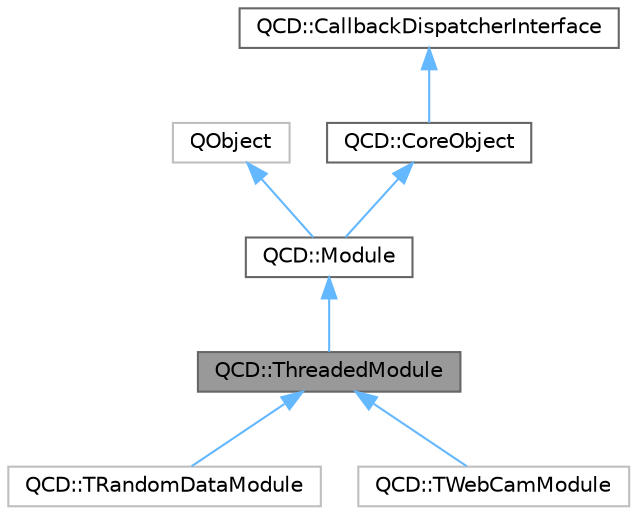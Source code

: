 digraph "QCD::ThreadedModule"
{
 // LATEX_PDF_SIZE
  bgcolor="transparent";
  edge [fontname=Helvetica,fontsize=10,labelfontname=Helvetica,labelfontsize=10];
  node [fontname=Helvetica,fontsize=10,shape=box,height=0.2,width=0.4];
  Node1 [label="QCD::ThreadedModule",height=0.2,width=0.4,color="gray40", fillcolor="grey60", style="filled", fontcolor="black",tooltip="Base class for all threaded modules."];
  Node2 -> Node1 [dir="back",color="steelblue1",style="solid"];
  Node2 [label="QCD::Module",height=0.2,width=0.4,color="gray40", fillcolor="white", style="filled",URL="$classQCD_1_1Module.html",tooltip="Base class for all modules."];
  Node3 -> Node2 [dir="back",color="steelblue1",style="solid"];
  Node3 [label="QObject",height=0.2,width=0.4,color="grey75", fillcolor="white", style="filled",tooltip=" "];
  Node4 -> Node2 [dir="back",color="steelblue1",style="solid"];
  Node4 [label="QCD::CoreObject",height=0.2,width=0.4,color="gray40", fillcolor="white", style="filled",URL="$classQCD_1_1CoreObject.html",tooltip="core object extended by all QCD classes"];
  Node5 -> Node4 [dir="back",color="steelblue1",style="solid"];
  Node5 [label="QCD::CallbackDispatcherInterface",height=0.2,width=0.4,color="gray40", fillcolor="white", style="filled",URL="$classQCD_1_1CallbackDispatcherInterface.html",tooltip="Interface definition for callback dispatchers."];
  Node1 -> Node6 [dir="back",color="steelblue1",style="solid"];
  Node6 [label="QCD::TRandomDataModule",height=0.2,width=0.4,color="grey75", fillcolor="white", style="filled",URL="$classQCD_1_1TRandomDataModule.html",tooltip=" "];
  Node1 -> Node7 [dir="back",color="steelblue1",style="solid"];
  Node7 [label="QCD::TWebCamModule",height=0.2,width=0.4,color="grey75", fillcolor="white", style="filled",URL="$classQCD_1_1TWebCamModule.html",tooltip=" "];
}
